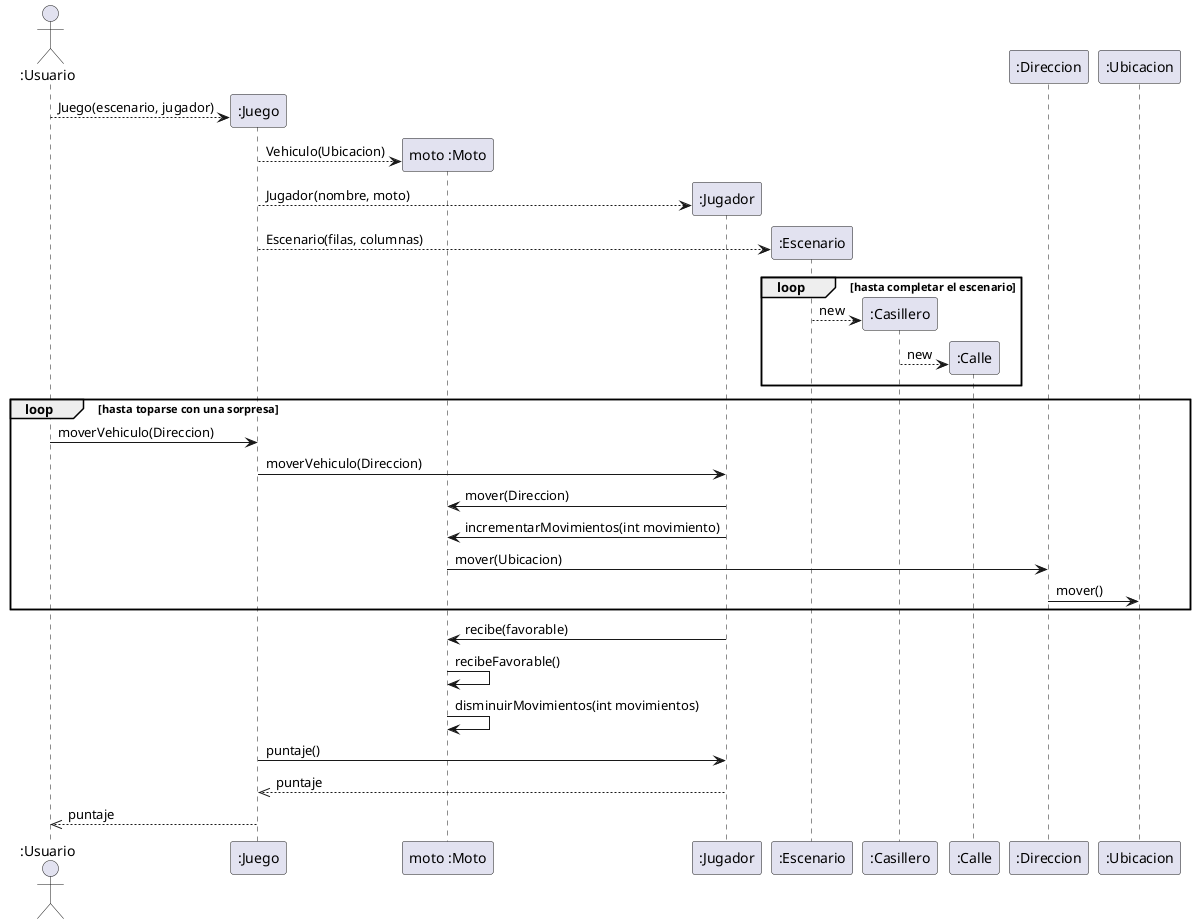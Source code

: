 @startuml
'https://plantuml.com/sequence-diagram
actor ":Usuario"
create ":Juego"
":Usuario" --> ":Juego" : Juego(escenario, jugador)

create "moto :Moto"
":Juego" --> "moto :Moto" : Vehiculo(Ubicacion)

create ":Jugador"
":Juego" --> ":Jugador" : Jugador(nombre, moto)

create ":Escenario"
":Juego" --> ":Escenario" : Escenario(filas, columnas)

loop hasta completar el escenario
create ":Casillero"
":Escenario" --> ":Casillero" : new

create ":Calle"
":Casillero" --> ":Calle" : new
end

loop hasta toparse con una sorpresa
":Usuario" -> ":Juego" : moverVehiculo(Direccion)
":Juego" -> ":Jugador" : moverVehiculo(Direccion)

":Jugador" -> "moto :Moto" : mover(Direccion)
":Jugador" -> "moto :Moto" : incrementarMovimientos(int movimiento)

"moto :Moto" -> ":Direccion" : mover(Ubicacion)
":Direccion" -> ":Ubicacion" : mover()
end

":Jugador" -> "moto :Moto" : recibe(favorable)
"moto :Moto" -> "moto :Moto" : recibeFavorable()
"moto :Moto" -> "moto :Moto" : disminuirMovimientos(int movimientos)

":Juego" -> ":Jugador" : puntaje()
":Jugador" -->> ":Juego" : puntaje

":Juego" -->> ":Usuario" : puntaje
@enduml